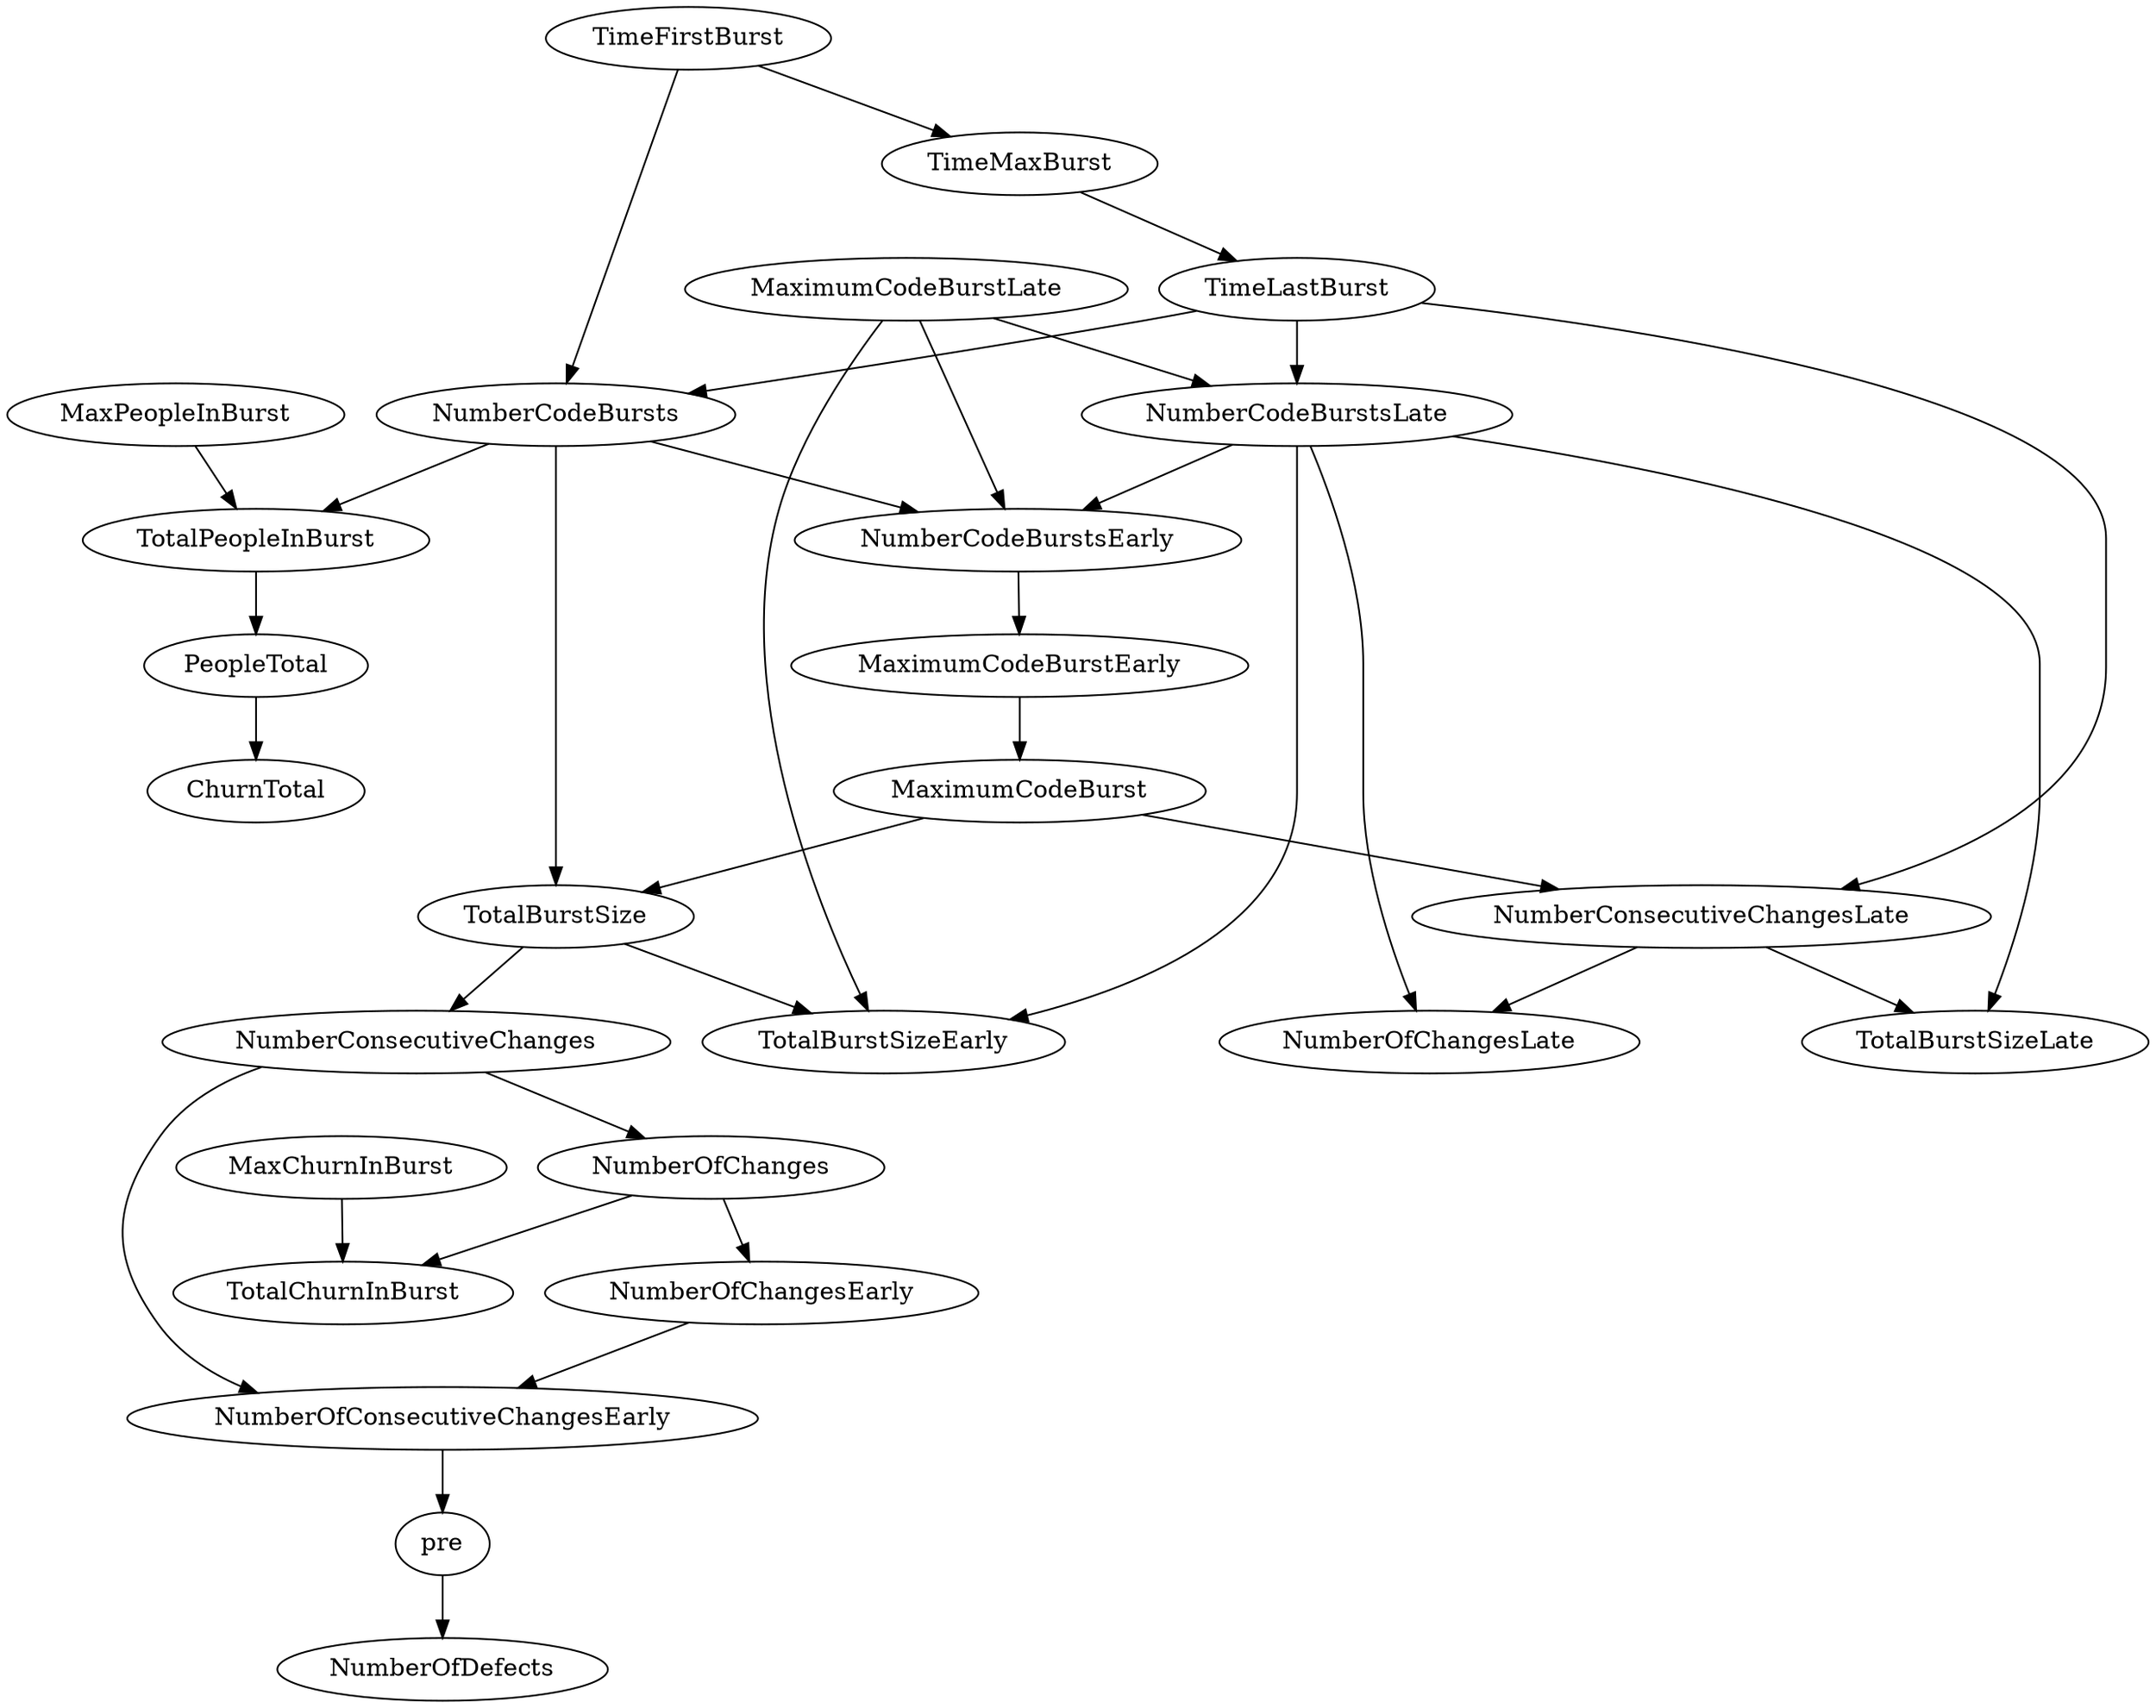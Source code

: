 digraph {
   TotalPeopleInBurst;
   MaximumCodeBurstLate;
   NumberOfChanges;
   MaxPeopleInBurst;
   TotalBurstSizeLate;
   NumberCodeBurstsLate;
   NumberOfChangesLate;
   NumberOfChangesEarly;
   MaxChurnInBurst;
   MaximumCodeBurstEarly;
   NumberCodeBurstsEarly;
   TimeFirstBurst;
   TotalChurnInBurst;
   ChurnTotal;
   MaximumCodeBurst;
   NumberOfConsecutiveChangesEarly;
   NumberConsecutiveChangesLate;
   TotalBurstSizeEarly;
   TotalBurstSize;
   TimeMaxBurst;
   NumberConsecutiveChanges;
   TimeLastBurst;
   NumberCodeBursts;
   PeopleTotal;
   pre;
   NumberOfDefects;
   TotalPeopleInBurst -> PeopleTotal;
   MaximumCodeBurstLate -> NumberCodeBurstsLate;
   MaximumCodeBurstLate -> NumberCodeBurstsEarly;
   MaximumCodeBurstLate -> TotalBurstSizeEarly;
   NumberOfChanges -> NumberOfChangesEarly;
   NumberOfChanges -> TotalChurnInBurst;
   MaxPeopleInBurst -> TotalPeopleInBurst;
   NumberCodeBurstsLate -> TotalBurstSizeLate;
   NumberCodeBurstsLate -> NumberOfChangesLate;
   NumberCodeBurstsLate -> NumberCodeBurstsEarly;
   NumberCodeBurstsLate -> TotalBurstSizeEarly;
   NumberOfChangesEarly -> NumberOfConsecutiveChangesEarly;
   MaxChurnInBurst -> TotalChurnInBurst;
   MaximumCodeBurstEarly -> MaximumCodeBurst;
   NumberCodeBurstsEarly -> MaximumCodeBurstEarly;
   TimeFirstBurst -> TimeMaxBurst;
   TimeFirstBurst -> NumberCodeBursts;
   MaximumCodeBurst -> NumberConsecutiveChangesLate;
   MaximumCodeBurst -> TotalBurstSize;
   NumberOfConsecutiveChangesEarly -> pre;
   NumberConsecutiveChangesLate -> TotalBurstSizeLate;
   NumberConsecutiveChangesLate -> NumberOfChangesLate;
   TotalBurstSize -> TotalBurstSizeEarly;
   TotalBurstSize -> NumberConsecutiveChanges;
   TimeMaxBurst -> TimeLastBurst;
   NumberConsecutiveChanges -> NumberOfChanges;
   NumberConsecutiveChanges -> NumberOfConsecutiveChangesEarly;
   TimeLastBurst -> NumberCodeBurstsLate;
   TimeLastBurst -> NumberConsecutiveChangesLate;
   TimeLastBurst -> NumberCodeBursts;
   NumberCodeBursts -> TotalPeopleInBurst;
   NumberCodeBursts -> NumberCodeBurstsEarly;
   NumberCodeBursts -> TotalBurstSize;
   PeopleTotal -> ChurnTotal;
   pre -> NumberOfDefects;
}
